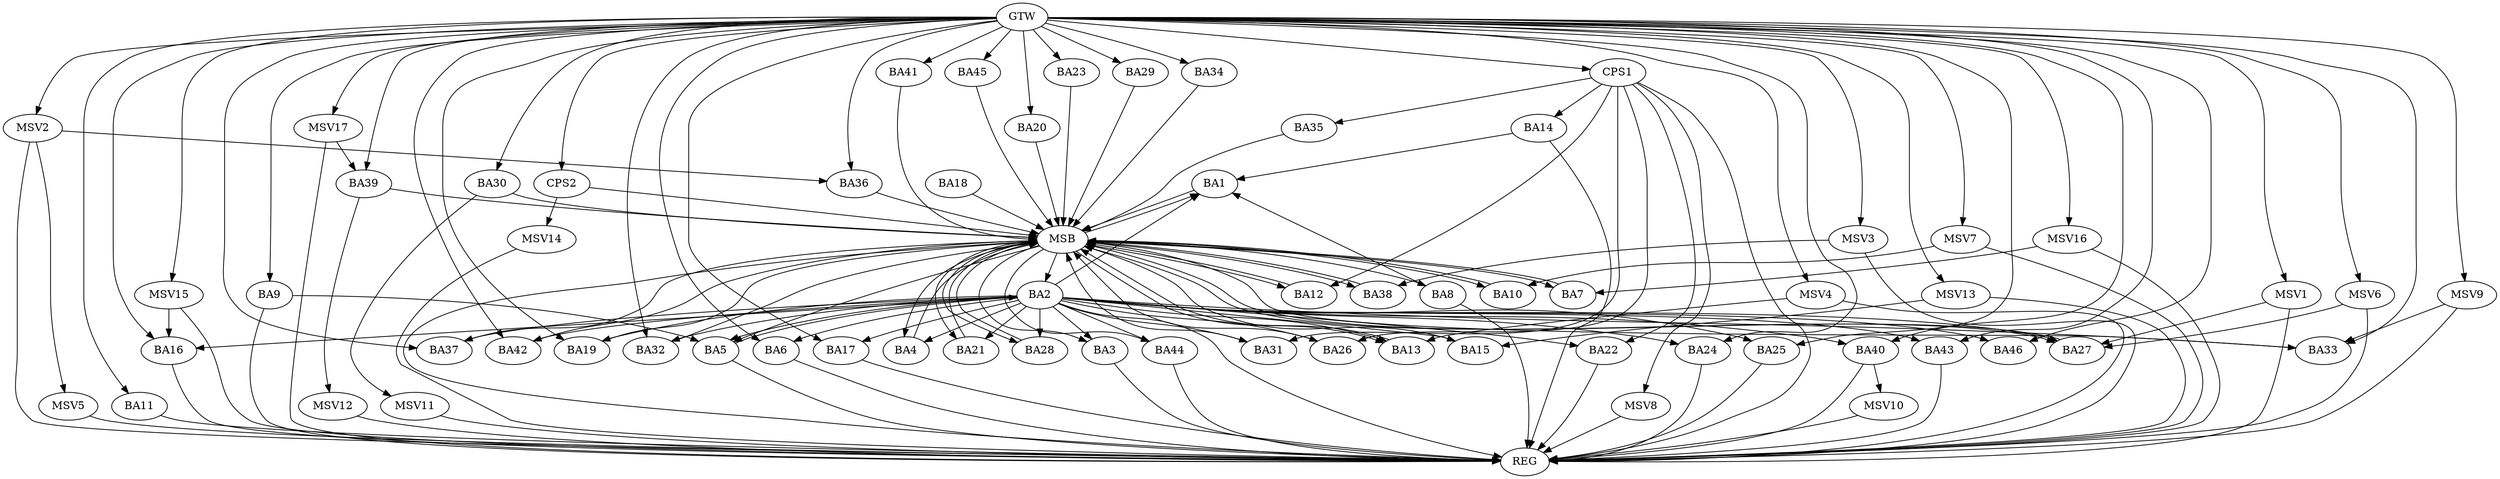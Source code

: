 strict digraph G {
  BA1 [ label="BA1" ];
  BA2 [ label="BA2" ];
  BA3 [ label="BA3" ];
  BA4 [ label="BA4" ];
  BA5 [ label="BA5" ];
  BA6 [ label="BA6" ];
  BA7 [ label="BA7" ];
  BA8 [ label="BA8" ];
  BA9 [ label="BA9" ];
  BA10 [ label="BA10" ];
  BA11 [ label="BA11" ];
  BA12 [ label="BA12" ];
  BA13 [ label="BA13" ];
  BA14 [ label="BA14" ];
  BA15 [ label="BA15" ];
  BA16 [ label="BA16" ];
  BA17 [ label="BA17" ];
  BA18 [ label="BA18" ];
  BA19 [ label="BA19" ];
  BA20 [ label="BA20" ];
  BA21 [ label="BA21" ];
  BA22 [ label="BA22" ];
  BA23 [ label="BA23" ];
  BA24 [ label="BA24" ];
  BA25 [ label="BA25" ];
  BA26 [ label="BA26" ];
  BA27 [ label="BA27" ];
  BA28 [ label="BA28" ];
  BA29 [ label="BA29" ];
  BA30 [ label="BA30" ];
  BA31 [ label="BA31" ];
  BA32 [ label="BA32" ];
  BA33 [ label="BA33" ];
  BA34 [ label="BA34" ];
  BA35 [ label="BA35" ];
  BA36 [ label="BA36" ];
  BA37 [ label="BA37" ];
  BA38 [ label="BA38" ];
  BA39 [ label="BA39" ];
  BA40 [ label="BA40" ];
  BA41 [ label="BA41" ];
  BA42 [ label="BA42" ];
  BA43 [ label="BA43" ];
  BA44 [ label="BA44" ];
  BA45 [ label="BA45" ];
  BA46 [ label="BA46" ];
  CPS1 [ label="CPS1" ];
  CPS2 [ label="CPS2" ];
  GTW [ label="GTW" ];
  REG [ label="REG" ];
  MSB [ label="MSB" ];
  MSV1 [ label="MSV1" ];
  MSV2 [ label="MSV2" ];
  MSV3 [ label="MSV3" ];
  MSV4 [ label="MSV4" ];
  MSV5 [ label="MSV5" ];
  MSV6 [ label="MSV6" ];
  MSV7 [ label="MSV7" ];
  MSV8 [ label="MSV8" ];
  MSV9 [ label="MSV9" ];
  MSV10 [ label="MSV10" ];
  MSV11 [ label="MSV11" ];
  MSV12 [ label="MSV12" ];
  MSV13 [ label="MSV13" ];
  MSV14 [ label="MSV14" ];
  MSV15 [ label="MSV15" ];
  MSV16 [ label="MSV16" ];
  MSV17 [ label="MSV17" ];
  BA2 -> BA1;
  BA5 -> BA2;
  BA8 -> BA1;
  BA9 -> BA5;
  BA14 -> BA1;
  CPS1 -> BA14;
  CPS1 -> BA31;
  CPS1 -> BA35;
  CPS1 -> BA12;
  CPS1 -> BA22;
  CPS1 -> BA26;
  GTW -> BA6;
  GTW -> BA9;
  GTW -> BA11;
  GTW -> BA16;
  GTW -> BA17;
  GTW -> BA19;
  GTW -> BA20;
  GTW -> BA23;
  GTW -> BA24;
  GTW -> BA25;
  GTW -> BA29;
  GTW -> BA30;
  GTW -> BA32;
  GTW -> BA33;
  GTW -> BA34;
  GTW -> BA36;
  GTW -> BA37;
  GTW -> BA39;
  GTW -> BA40;
  GTW -> BA41;
  GTW -> BA42;
  GTW -> BA43;
  GTW -> BA45;
  GTW -> BA46;
  GTW -> CPS1;
  GTW -> CPS2;
  BA2 -> REG;
  BA3 -> REG;
  BA5 -> REG;
  BA6 -> REG;
  BA8 -> REG;
  BA9 -> REG;
  BA11 -> REG;
  BA14 -> REG;
  BA16 -> REG;
  BA17 -> REG;
  BA22 -> REG;
  BA24 -> REG;
  BA25 -> REG;
  BA40 -> REG;
  BA43 -> REG;
  BA44 -> REG;
  CPS1 -> REG;
  BA1 -> MSB;
  MSB -> BA2;
  MSB -> REG;
  BA4 -> MSB;
  BA7 -> MSB;
  BA10 -> MSB;
  MSB -> BA1;
  BA12 -> MSB;
  MSB -> BA3;
  BA13 -> MSB;
  BA15 -> MSB;
  MSB -> BA8;
  BA18 -> MSB;
  BA19 -> MSB;
  BA20 -> MSB;
  BA21 -> MSB;
  BA23 -> MSB;
  MSB -> BA13;
  BA26 -> MSB;
  BA27 -> MSB;
  MSB -> BA10;
  BA28 -> MSB;
  BA29 -> MSB;
  MSB -> BA28;
  BA30 -> MSB;
  BA31 -> MSB;
  MSB -> BA21;
  BA32 -> MSB;
  MSB -> BA5;
  BA33 -> MSB;
  MSB -> BA12;
  BA34 -> MSB;
  BA35 -> MSB;
  BA36 -> MSB;
  BA37 -> MSB;
  MSB -> BA27;
  BA38 -> MSB;
  BA39 -> MSB;
  BA41 -> MSB;
  BA42 -> MSB;
  MSB -> BA4;
  BA45 -> MSB;
  CPS2 -> MSB;
  MSB -> BA7;
  MSB -> BA38;
  MSB -> BA44;
  BA2 -> BA15;
  BA2 -> BA46;
  BA2 -> BA32;
  BA2 -> BA13;
  BA2 -> BA16;
  BA2 -> BA43;
  BA2 -> BA33;
  BA2 -> BA5;
  BA2 -> BA42;
  BA2 -> BA6;
  BA2 -> BA27;
  BA2 -> BA22;
  BA2 -> BA28;
  BA2 -> BA24;
  BA2 -> BA31;
  BA2 -> BA19;
  BA2 -> BA40;
  BA2 -> BA37;
  BA2 -> BA21;
  BA2 -> BA44;
  BA2 -> BA4;
  BA2 -> BA26;
  BA2 -> BA25;
  BA2 -> BA17;
  BA2 -> BA3;
  MSV1 -> BA27;
  GTW -> MSV1;
  MSV1 -> REG;
  MSV2 -> BA36;
  GTW -> MSV2;
  MSV2 -> REG;
  MSV3 -> BA38;
  GTW -> MSV3;
  MSV3 -> REG;
  MSV4 -> BA13;
  GTW -> MSV4;
  MSV4 -> REG;
  MSV2 -> MSV5;
  MSV5 -> REG;
  MSV6 -> BA27;
  GTW -> MSV6;
  MSV6 -> REG;
  MSV7 -> BA10;
  GTW -> MSV7;
  MSV7 -> REG;
  CPS1 -> MSV8;
  MSV8 -> REG;
  MSV9 -> BA33;
  GTW -> MSV9;
  MSV9 -> REG;
  BA40 -> MSV10;
  MSV10 -> REG;
  BA30 -> MSV11;
  MSV11 -> REG;
  BA39 -> MSV12;
  MSV12 -> REG;
  MSV13 -> BA15;
  GTW -> MSV13;
  MSV13 -> REG;
  CPS2 -> MSV14;
  MSV14 -> REG;
  MSV15 -> BA16;
  GTW -> MSV15;
  MSV15 -> REG;
  MSV16 -> BA7;
  GTW -> MSV16;
  MSV16 -> REG;
  MSV17 -> BA39;
  GTW -> MSV17;
  MSV17 -> REG;
}
